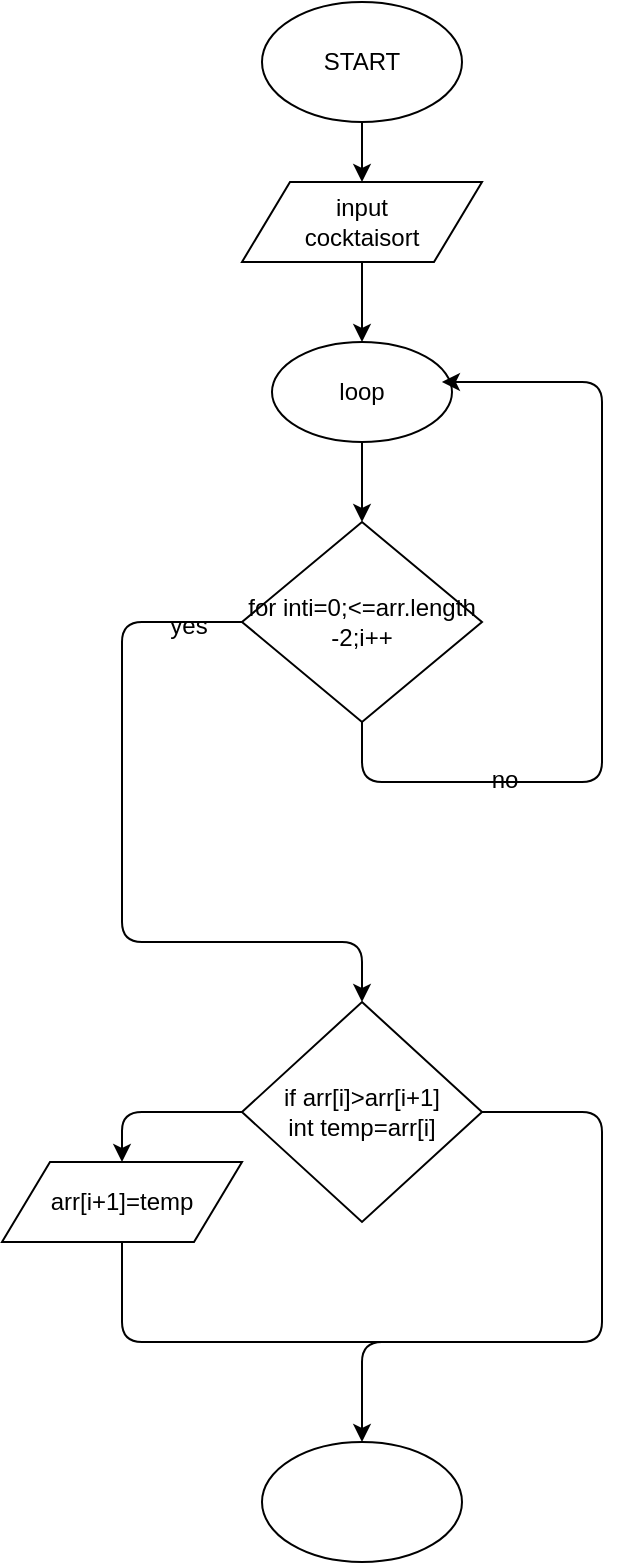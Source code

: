 <mxfile version="13.0.3" type="device"><diagram id="Yyi0TiFHI6zYqkgK6RFx" name="Halaman-1"><mxGraphModel dx="852" dy="494" grid="1" gridSize="10" guides="1" tooltips="1" connect="1" arrows="1" fold="1" page="1" pageScale="1" pageWidth="850" pageHeight="1100" math="0" shadow="0"><root><mxCell id="0"/><mxCell id="1" parent="0"/><mxCell id="xZ56PkuZH-r58ArQ1yUv-1" value="START" style="ellipse;whiteSpace=wrap;html=1;" vertex="1" parent="1"><mxGeometry x="390" y="10" width="100" height="60" as="geometry"/></mxCell><mxCell id="xZ56PkuZH-r58ArQ1yUv-2" value="" style="endArrow=classic;html=1;exitX=0.5;exitY=1;exitDx=0;exitDy=0;" edge="1" parent="1" source="xZ56PkuZH-r58ArQ1yUv-1" target="xZ56PkuZH-r58ArQ1yUv-3"><mxGeometry width="50" height="50" relative="1" as="geometry"><mxPoint x="440" y="80" as="sourcePoint"/><mxPoint x="440" y="110" as="targetPoint"/></mxGeometry></mxCell><mxCell id="xZ56PkuZH-r58ArQ1yUv-5" value="" style="edgeStyle=orthogonalEdgeStyle;rounded=0;orthogonalLoop=1;jettySize=auto;html=1;" edge="1" parent="1" source="xZ56PkuZH-r58ArQ1yUv-3"><mxGeometry relative="1" as="geometry"><mxPoint x="440" y="180" as="targetPoint"/></mxGeometry></mxCell><mxCell id="xZ56PkuZH-r58ArQ1yUv-3" value="input &lt;br&gt;cocktaisort" style="shape=parallelogram;perimeter=parallelogramPerimeter;whiteSpace=wrap;html=1;" vertex="1" parent="1"><mxGeometry x="380" y="100" width="120" height="40" as="geometry"/></mxCell><mxCell id="xZ56PkuZH-r58ArQ1yUv-9" value="" style="edgeStyle=orthogonalEdgeStyle;rounded=0;orthogonalLoop=1;jettySize=auto;html=1;" edge="1" parent="1" source="xZ56PkuZH-r58ArQ1yUv-6" target="xZ56PkuZH-r58ArQ1yUv-10"><mxGeometry relative="1" as="geometry"><mxPoint x="440" y="270" as="targetPoint"/></mxGeometry></mxCell><mxCell id="xZ56PkuZH-r58ArQ1yUv-6" value="loop" style="ellipse;whiteSpace=wrap;html=1;" vertex="1" parent="1"><mxGeometry x="395" y="180" width="90" height="50" as="geometry"/></mxCell><mxCell id="xZ56PkuZH-r58ArQ1yUv-10" value="for inti=0;&amp;lt;=arr.length&lt;br&gt;-2;i++" style="rhombus;whiteSpace=wrap;html=1;" vertex="1" parent="1"><mxGeometry x="380" y="270" width="120" height="100" as="geometry"/></mxCell><mxCell id="xZ56PkuZH-r58ArQ1yUv-13" value="" style="endArrow=classic;html=1;exitX=0.5;exitY=1;exitDx=0;exitDy=0;entryX=0.944;entryY=0.4;entryDx=0;entryDy=0;entryPerimeter=0;" edge="1" parent="1" source="xZ56PkuZH-r58ArQ1yUv-10" target="xZ56PkuZH-r58ArQ1yUv-6"><mxGeometry width="50" height="50" relative="1" as="geometry"><mxPoint x="520" y="410" as="sourcePoint"/><mxPoint x="490" y="200" as="targetPoint"/><Array as="points"><mxPoint x="440" y="400"/><mxPoint x="560" y="400"/><mxPoint x="560" y="200"/></Array></mxGeometry></mxCell><mxCell id="xZ56PkuZH-r58ArQ1yUv-14" value="no" style="text;html=1;align=center;verticalAlign=middle;resizable=0;points=[];autosize=1;" vertex="1" parent="1"><mxGeometry x="496" y="389" width="30" height="20" as="geometry"/></mxCell><mxCell id="xZ56PkuZH-r58ArQ1yUv-15" value="" style="endArrow=classic;html=1;exitX=0;exitY=0.5;exitDx=0;exitDy=0;" edge="1" parent="1" source="xZ56PkuZH-r58ArQ1yUv-10"><mxGeometry width="50" height="50" relative="1" as="geometry"><mxPoint x="260" y="340" as="sourcePoint"/><mxPoint x="440" y="510" as="targetPoint"/><Array as="points"><mxPoint x="320" y="320"/><mxPoint x="320" y="480"/><mxPoint x="440" y="480"/></Array></mxGeometry></mxCell><mxCell id="xZ56PkuZH-r58ArQ1yUv-17" value="yes" style="text;html=1;align=center;verticalAlign=middle;resizable=0;points=[];autosize=1;" vertex="1" parent="1"><mxGeometry x="338" y="312" width="30" height="20" as="geometry"/></mxCell><mxCell id="xZ56PkuZH-r58ArQ1yUv-18" value="if arr[i]&amp;gt;arr[i+1]&lt;br&gt;int temp=arr[i]" style="rhombus;whiteSpace=wrap;html=1;" vertex="1" parent="1"><mxGeometry x="380" y="510" width="120" height="110" as="geometry"/></mxCell><mxCell id="xZ56PkuZH-r58ArQ1yUv-19" value="" style="endArrow=classic;html=1;exitX=1;exitY=0.5;exitDx=0;exitDy=0;" edge="1" parent="1" source="xZ56PkuZH-r58ArQ1yUv-18"><mxGeometry width="50" height="50" relative="1" as="geometry"><mxPoint x="520" y="600" as="sourcePoint"/><mxPoint x="440" y="730" as="targetPoint"/><Array as="points"><mxPoint x="560" y="565"/><mxPoint x="560" y="680"/><mxPoint x="440" y="680"/></Array></mxGeometry></mxCell><mxCell id="xZ56PkuZH-r58ArQ1yUv-20" value="" style="endArrow=classic;html=1;exitX=0;exitY=0.5;exitDx=0;exitDy=0;" edge="1" parent="1" source="xZ56PkuZH-r58ArQ1yUv-18" target="xZ56PkuZH-r58ArQ1yUv-21"><mxGeometry width="50" height="50" relative="1" as="geometry"><mxPoint x="300" y="620" as="sourcePoint"/><mxPoint x="320" y="600" as="targetPoint"/><Array as="points"><mxPoint x="320" y="565"/></Array></mxGeometry></mxCell><mxCell id="xZ56PkuZH-r58ArQ1yUv-21" value="arr[i+1]=temp" style="shape=parallelogram;perimeter=parallelogramPerimeter;whiteSpace=wrap;html=1;" vertex="1" parent="1"><mxGeometry x="260" y="590" width="120" height="40" as="geometry"/></mxCell><mxCell id="xZ56PkuZH-r58ArQ1yUv-22" value="" style="endArrow=none;html=1;entryX=0.5;entryY=1;entryDx=0;entryDy=0;" edge="1" parent="1" target="xZ56PkuZH-r58ArQ1yUv-21"><mxGeometry width="50" height="50" relative="1" as="geometry"><mxPoint x="450" y="680" as="sourcePoint"/><mxPoint x="338" y="660" as="targetPoint"/><Array as="points"><mxPoint x="320" y="680"/></Array></mxGeometry></mxCell><mxCell id="xZ56PkuZH-r58ArQ1yUv-23" value="" style="ellipse;whiteSpace=wrap;html=1;" vertex="1" parent="1"><mxGeometry x="390" y="730" width="100" height="60" as="geometry"/></mxCell></root></mxGraphModel></diagram></mxfile>
